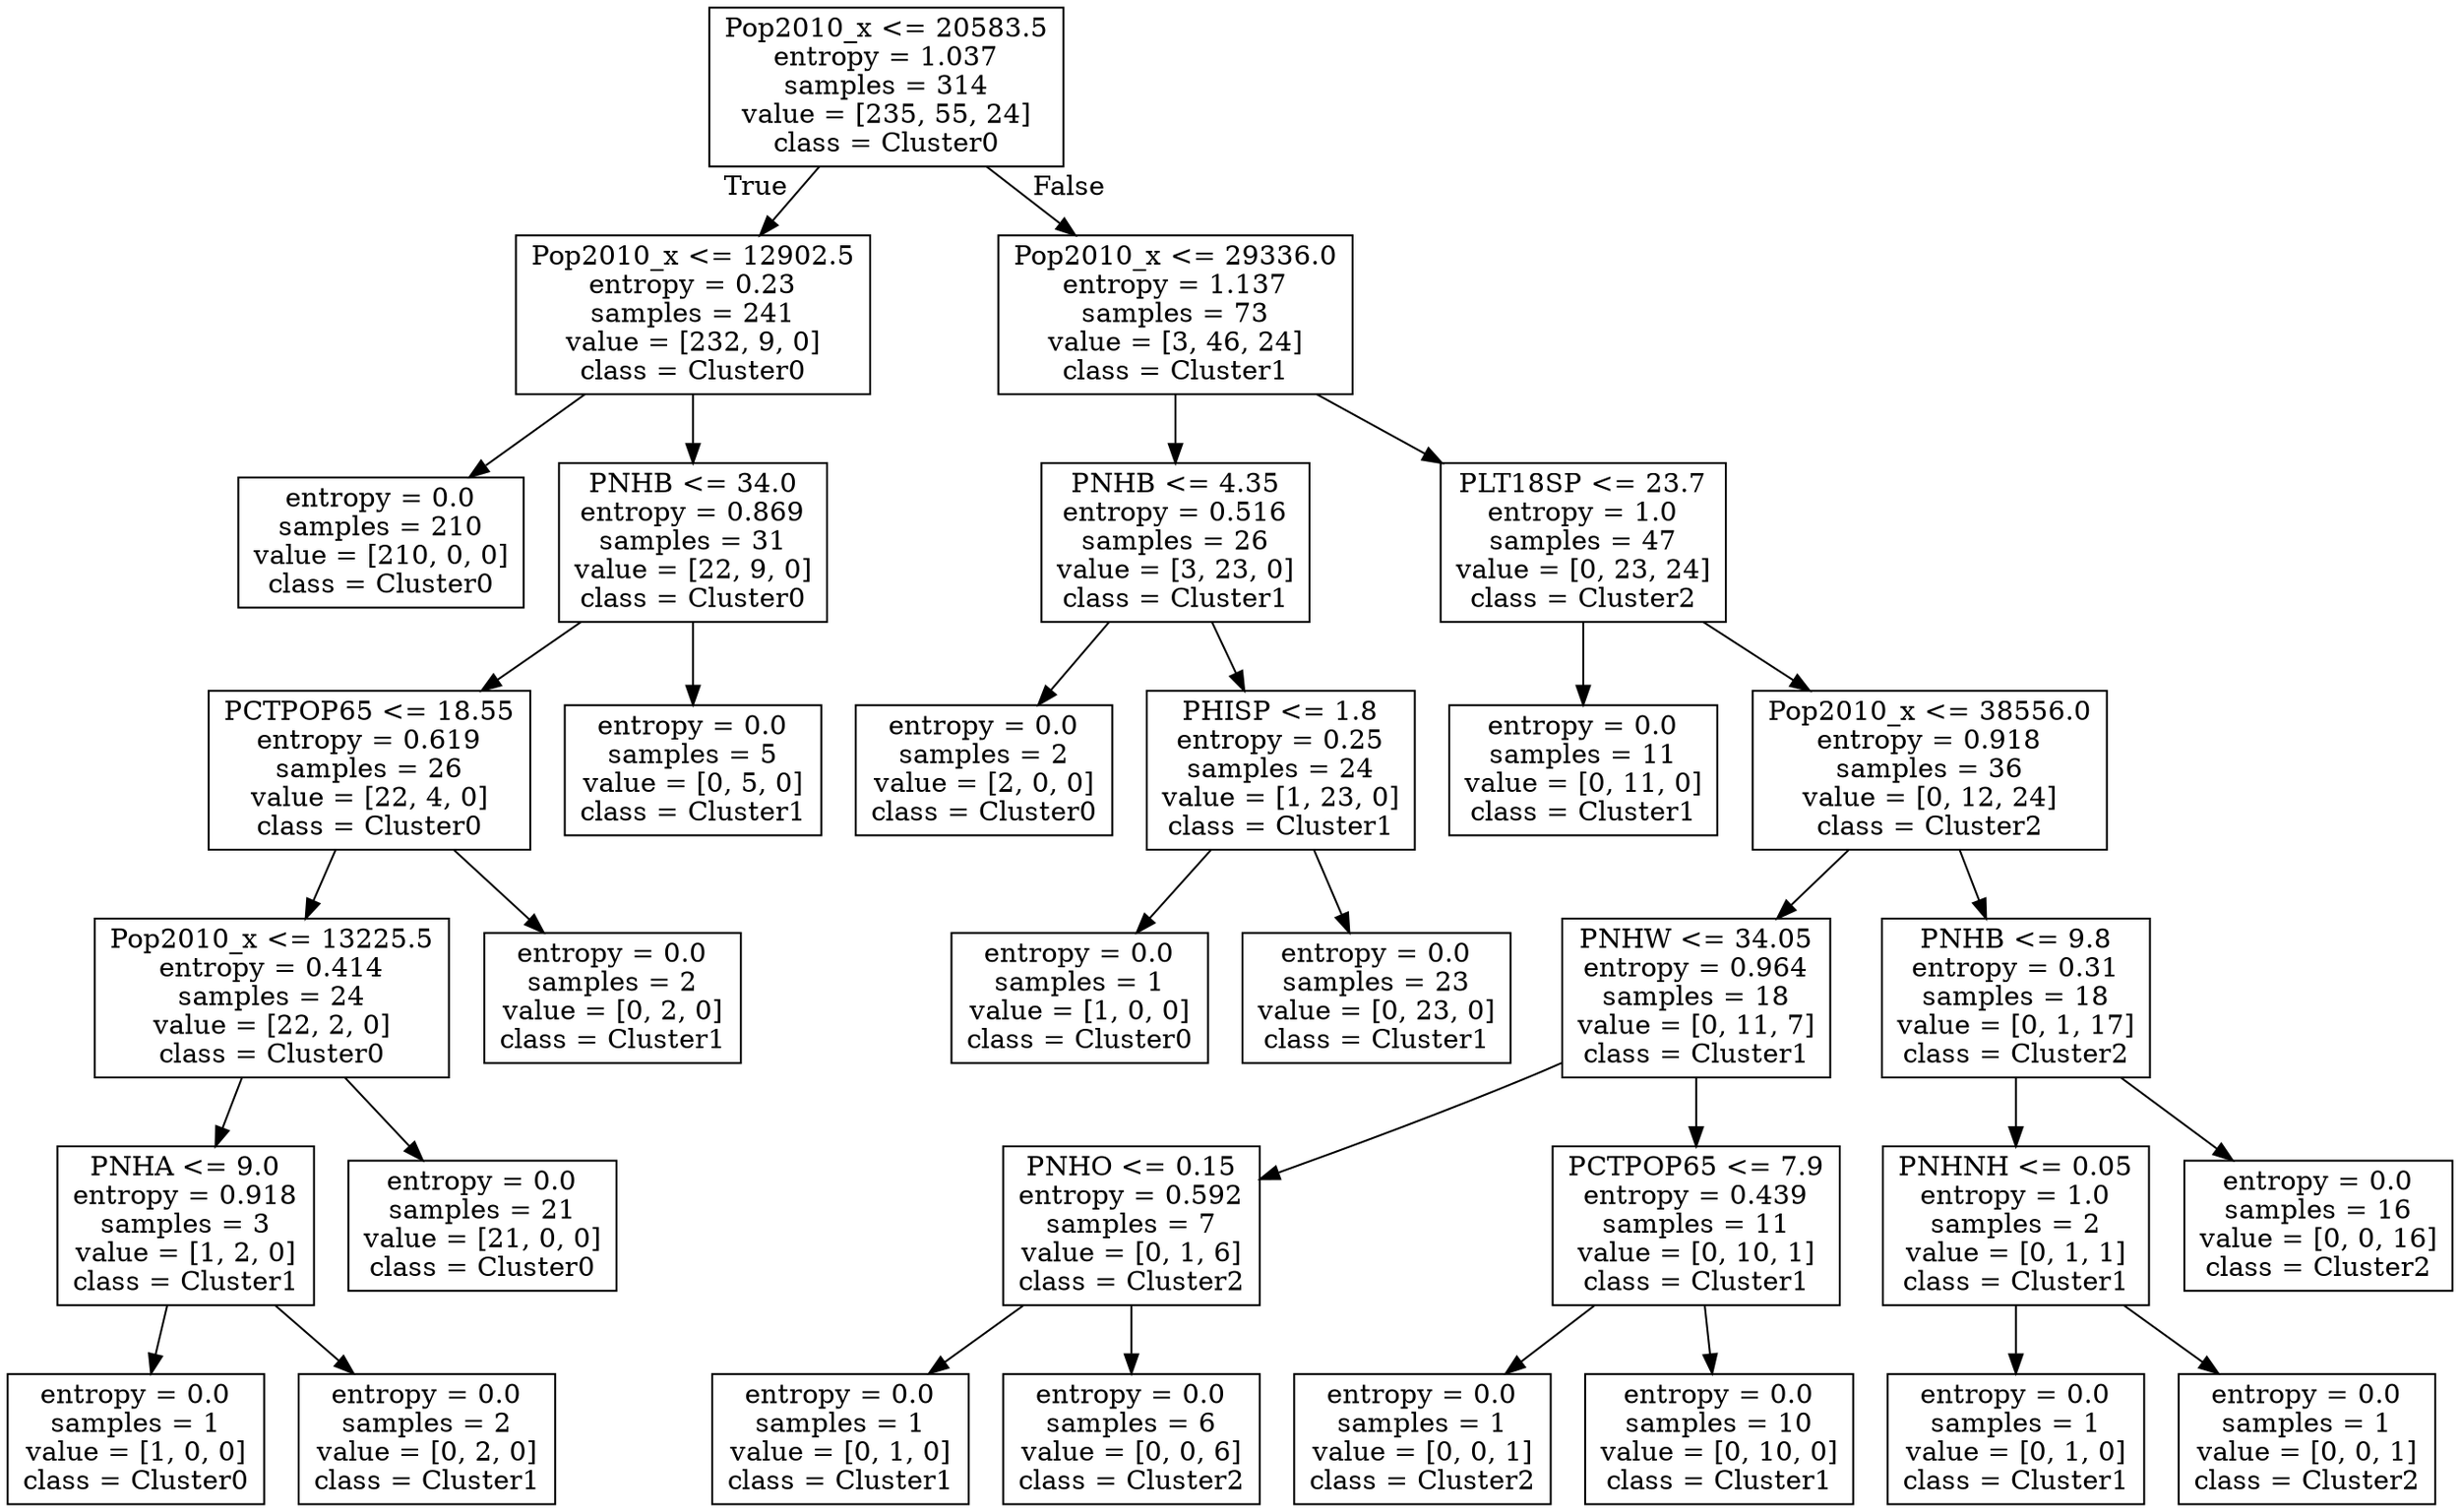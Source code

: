 digraph Tree {
node [shape=box] ;
0 [label="Pop2010_x <= 20583.5\nentropy = 1.037\nsamples = 314\nvalue = [235, 55, 24]\nclass = Cluster0"] ;
1 [label="Pop2010_x <= 12902.5\nentropy = 0.23\nsamples = 241\nvalue = [232, 9, 0]\nclass = Cluster0"] ;
0 -> 1 [labeldistance=2.5, labelangle=45, headlabel="True"] ;
2 [label="entropy = 0.0\nsamples = 210\nvalue = [210, 0, 0]\nclass = Cluster0"] ;
1 -> 2 ;
3 [label="PNHB <= 34.0\nentropy = 0.869\nsamples = 31\nvalue = [22, 9, 0]\nclass = Cluster0"] ;
1 -> 3 ;
4 [label="PCTPOP65 <= 18.55\nentropy = 0.619\nsamples = 26\nvalue = [22, 4, 0]\nclass = Cluster0"] ;
3 -> 4 ;
5 [label="Pop2010_x <= 13225.5\nentropy = 0.414\nsamples = 24\nvalue = [22, 2, 0]\nclass = Cluster0"] ;
4 -> 5 ;
6 [label="PNHA <= 9.0\nentropy = 0.918\nsamples = 3\nvalue = [1, 2, 0]\nclass = Cluster1"] ;
5 -> 6 ;
7 [label="entropy = 0.0\nsamples = 1\nvalue = [1, 0, 0]\nclass = Cluster0"] ;
6 -> 7 ;
8 [label="entropy = 0.0\nsamples = 2\nvalue = [0, 2, 0]\nclass = Cluster1"] ;
6 -> 8 ;
9 [label="entropy = 0.0\nsamples = 21\nvalue = [21, 0, 0]\nclass = Cluster0"] ;
5 -> 9 ;
10 [label="entropy = 0.0\nsamples = 2\nvalue = [0, 2, 0]\nclass = Cluster1"] ;
4 -> 10 ;
11 [label="entropy = 0.0\nsamples = 5\nvalue = [0, 5, 0]\nclass = Cluster1"] ;
3 -> 11 ;
12 [label="Pop2010_x <= 29336.0\nentropy = 1.137\nsamples = 73\nvalue = [3, 46, 24]\nclass = Cluster1"] ;
0 -> 12 [labeldistance=2.5, labelangle=-45, headlabel="False"] ;
13 [label="PNHB <= 4.35\nentropy = 0.516\nsamples = 26\nvalue = [3, 23, 0]\nclass = Cluster1"] ;
12 -> 13 ;
14 [label="entropy = 0.0\nsamples = 2\nvalue = [2, 0, 0]\nclass = Cluster0"] ;
13 -> 14 ;
15 [label="PHISP <= 1.8\nentropy = 0.25\nsamples = 24\nvalue = [1, 23, 0]\nclass = Cluster1"] ;
13 -> 15 ;
16 [label="entropy = 0.0\nsamples = 1\nvalue = [1, 0, 0]\nclass = Cluster0"] ;
15 -> 16 ;
17 [label="entropy = 0.0\nsamples = 23\nvalue = [0, 23, 0]\nclass = Cluster1"] ;
15 -> 17 ;
18 [label="PLT18SP <= 23.7\nentropy = 1.0\nsamples = 47\nvalue = [0, 23, 24]\nclass = Cluster2"] ;
12 -> 18 ;
19 [label="entropy = 0.0\nsamples = 11\nvalue = [0, 11, 0]\nclass = Cluster1"] ;
18 -> 19 ;
20 [label="Pop2010_x <= 38556.0\nentropy = 0.918\nsamples = 36\nvalue = [0, 12, 24]\nclass = Cluster2"] ;
18 -> 20 ;
21 [label="PNHW <= 34.05\nentropy = 0.964\nsamples = 18\nvalue = [0, 11, 7]\nclass = Cluster1"] ;
20 -> 21 ;
22 [label="PNHO <= 0.15\nentropy = 0.592\nsamples = 7\nvalue = [0, 1, 6]\nclass = Cluster2"] ;
21 -> 22 ;
23 [label="entropy = 0.0\nsamples = 1\nvalue = [0, 1, 0]\nclass = Cluster1"] ;
22 -> 23 ;
24 [label="entropy = 0.0\nsamples = 6\nvalue = [0, 0, 6]\nclass = Cluster2"] ;
22 -> 24 ;
25 [label="PCTPOP65 <= 7.9\nentropy = 0.439\nsamples = 11\nvalue = [0, 10, 1]\nclass = Cluster1"] ;
21 -> 25 ;
26 [label="entropy = 0.0\nsamples = 1\nvalue = [0, 0, 1]\nclass = Cluster2"] ;
25 -> 26 ;
27 [label="entropy = 0.0\nsamples = 10\nvalue = [0, 10, 0]\nclass = Cluster1"] ;
25 -> 27 ;
28 [label="PNHB <= 9.8\nentropy = 0.31\nsamples = 18\nvalue = [0, 1, 17]\nclass = Cluster2"] ;
20 -> 28 ;
29 [label="PNHNH <= 0.05\nentropy = 1.0\nsamples = 2\nvalue = [0, 1, 1]\nclass = Cluster1"] ;
28 -> 29 ;
30 [label="entropy = 0.0\nsamples = 1\nvalue = [0, 1, 0]\nclass = Cluster1"] ;
29 -> 30 ;
31 [label="entropy = 0.0\nsamples = 1\nvalue = [0, 0, 1]\nclass = Cluster2"] ;
29 -> 31 ;
32 [label="entropy = 0.0\nsamples = 16\nvalue = [0, 0, 16]\nclass = Cluster2"] ;
28 -> 32 ;
}